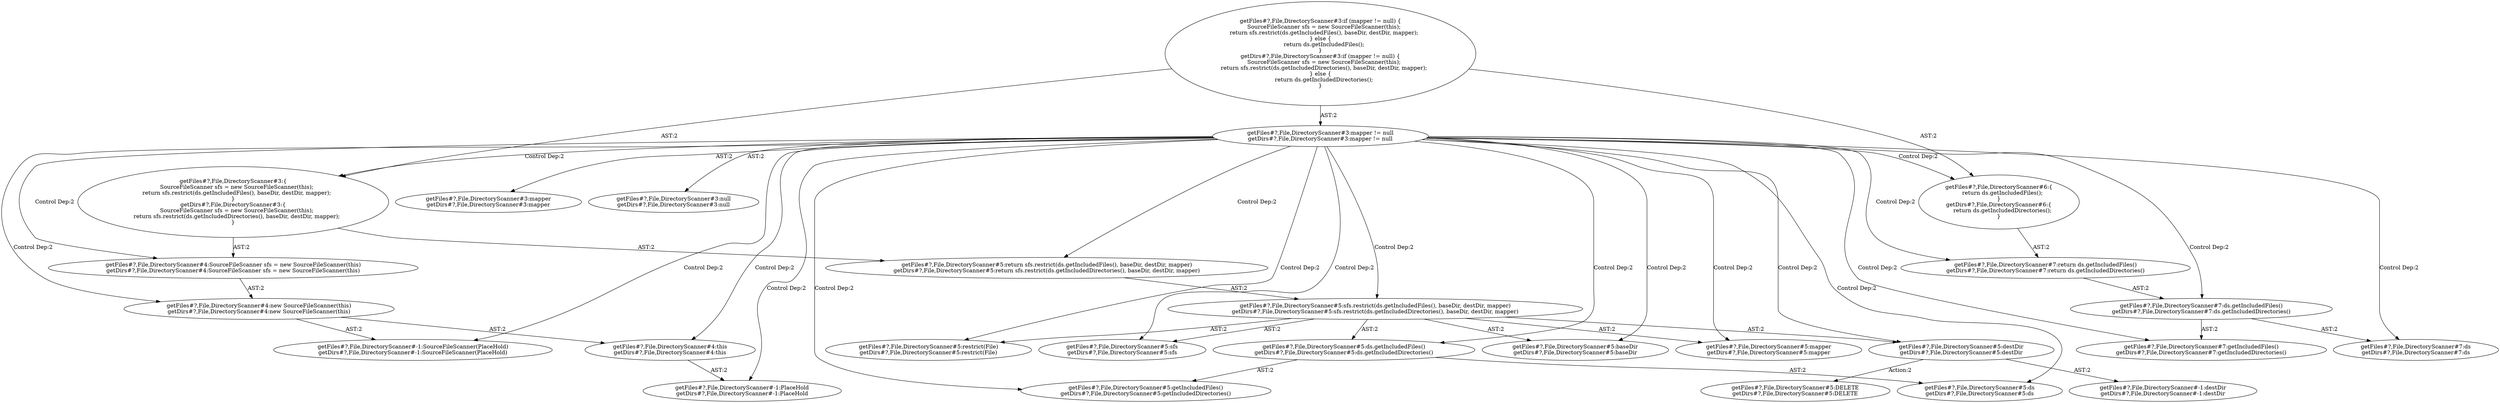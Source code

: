 digraph "Pattern" {
0 [label="getFiles#?,File,DirectoryScanner#5:DELETE
getDirs#?,File,DirectoryScanner#5:DELETE" shape=ellipse]
1 [label="getFiles#?,File,DirectoryScanner#5:destDir
getDirs#?,File,DirectoryScanner#5:destDir" shape=ellipse]
2 [label="getFiles#?,File,DirectoryScanner#3:mapper != null
getDirs#?,File,DirectoryScanner#3:mapper != null" shape=ellipse]
3 [label="getFiles#?,File,DirectoryScanner#3:if (mapper != null) \{
    SourceFileScanner sfs = new SourceFileScanner(this);
    return sfs.restrict(ds.getIncludedFiles(), baseDir, destDir, mapper);
\} else \{
    return ds.getIncludedFiles();
\}
getDirs#?,File,DirectoryScanner#3:if (mapper != null) \{
    SourceFileScanner sfs = new SourceFileScanner(this);
    return sfs.restrict(ds.getIncludedDirectories(), baseDir, destDir, mapper);
\} else \{
    return ds.getIncludedDirectories();
\}" shape=ellipse]
4 [label="getFiles#?,File,DirectoryScanner#3:mapper
getDirs#?,File,DirectoryScanner#3:mapper" shape=ellipse]
5 [label="getFiles#?,File,DirectoryScanner#3:null
getDirs#?,File,DirectoryScanner#3:null" shape=ellipse]
6 [label="getFiles#?,File,DirectoryScanner#3:\{
    SourceFileScanner sfs = new SourceFileScanner(this);
    return sfs.restrict(ds.getIncludedFiles(), baseDir, destDir, mapper);
\}
getDirs#?,File,DirectoryScanner#3:\{
    SourceFileScanner sfs = new SourceFileScanner(this);
    return sfs.restrict(ds.getIncludedDirectories(), baseDir, destDir, mapper);
\}" shape=ellipse]
7 [label="getFiles#?,File,DirectoryScanner#4:SourceFileScanner sfs = new SourceFileScanner(this)
getDirs#?,File,DirectoryScanner#4:SourceFileScanner sfs = new SourceFileScanner(this)" shape=ellipse]
8 [label="getFiles#?,File,DirectoryScanner#4:new SourceFileScanner(this)
getDirs#?,File,DirectoryScanner#4:new SourceFileScanner(this)" shape=ellipse]
9 [label="getFiles#?,File,DirectoryScanner#-1:SourceFileScanner(PlaceHold)
getDirs#?,File,DirectoryScanner#-1:SourceFileScanner(PlaceHold)" shape=ellipse]
10 [label="getFiles#?,File,DirectoryScanner#4:this
getDirs#?,File,DirectoryScanner#4:this" shape=ellipse]
11 [label="getFiles#?,File,DirectoryScanner#-1:PlaceHold
getDirs#?,File,DirectoryScanner#-1:PlaceHold" shape=ellipse]
12 [label="getFiles#?,File,DirectoryScanner#5:return sfs.restrict(ds.getIncludedFiles(), baseDir, destDir, mapper)
getDirs#?,File,DirectoryScanner#5:return sfs.restrict(ds.getIncludedDirectories(), baseDir, destDir, mapper)" shape=ellipse]
13 [label="getFiles#?,File,DirectoryScanner#5:sfs.restrict(ds.getIncludedFiles(), baseDir, destDir, mapper)
getDirs#?,File,DirectoryScanner#5:sfs.restrict(ds.getIncludedDirectories(), baseDir, destDir, mapper)" shape=ellipse]
14 [label="getFiles#?,File,DirectoryScanner#5:restrict(File)
getDirs#?,File,DirectoryScanner#5:restrict(File)" shape=ellipse]
15 [label="getFiles#?,File,DirectoryScanner#5:sfs
getDirs#?,File,DirectoryScanner#5:sfs" shape=ellipse]
16 [label="getFiles#?,File,DirectoryScanner#5:ds.getIncludedFiles()
getDirs#?,File,DirectoryScanner#5:ds.getIncludedDirectories()" shape=ellipse]
17 [label="getFiles#?,File,DirectoryScanner#5:getIncludedFiles()
getDirs#?,File,DirectoryScanner#5:getIncludedDirectories()" shape=ellipse]
18 [label="getFiles#?,File,DirectoryScanner#5:ds
getDirs#?,File,DirectoryScanner#5:ds" shape=ellipse]
19 [label="getFiles#?,File,DirectoryScanner#5:baseDir
getDirs#?,File,DirectoryScanner#5:baseDir" shape=ellipse]
20 [label="getFiles#?,File,DirectoryScanner#5:mapper
getDirs#?,File,DirectoryScanner#5:mapper" shape=ellipse]
21 [label="getFiles#?,File,DirectoryScanner#6:\{
    return ds.getIncludedFiles();
\}
getDirs#?,File,DirectoryScanner#6:\{
    return ds.getIncludedDirectories();
\}" shape=ellipse]
22 [label="getFiles#?,File,DirectoryScanner#7:return ds.getIncludedFiles()
getDirs#?,File,DirectoryScanner#7:return ds.getIncludedDirectories()" shape=ellipse]
23 [label="getFiles#?,File,DirectoryScanner#7:ds.getIncludedFiles()
getDirs#?,File,DirectoryScanner#7:ds.getIncludedDirectories()" shape=ellipse]
24 [label="getFiles#?,File,DirectoryScanner#7:getIncludedFiles()
getDirs#?,File,DirectoryScanner#7:getIncludedDirectories()" shape=ellipse]
25 [label="getFiles#?,File,DirectoryScanner#7:ds
getDirs#?,File,DirectoryScanner#7:ds" shape=ellipse]
26 [label="getFiles#?,File,DirectoryScanner#-1:destDir
getDirs#?,File,DirectoryScanner#-1:destDir" shape=ellipse]
1 -> 0 [label="Action:2"];
1 -> 26 [label="AST:2"];
2 -> 1 [label="Control Dep:2"];
2 -> 4 [label="AST:2"];
2 -> 5 [label="AST:2"];
2 -> 6 [label="Control Dep:2"];
2 -> 7 [label="Control Dep:2"];
2 -> 8 [label="Control Dep:2"];
2 -> 9 [label="Control Dep:2"];
2 -> 10 [label="Control Dep:2"];
2 -> 11 [label="Control Dep:2"];
2 -> 12 [label="Control Dep:2"];
2 -> 13 [label="Control Dep:2"];
2 -> 14 [label="Control Dep:2"];
2 -> 15 [label="Control Dep:2"];
2 -> 16 [label="Control Dep:2"];
2 -> 17 [label="Control Dep:2"];
2 -> 18 [label="Control Dep:2"];
2 -> 19 [label="Control Dep:2"];
2 -> 20 [label="Control Dep:2"];
2 -> 21 [label="Control Dep:2"];
2 -> 22 [label="Control Dep:2"];
2 -> 23 [label="Control Dep:2"];
2 -> 24 [label="Control Dep:2"];
2 -> 25 [label="Control Dep:2"];
3 -> 2 [label="AST:2"];
3 -> 6 [label="AST:2"];
3 -> 21 [label="AST:2"];
6 -> 7 [label="AST:2"];
6 -> 12 [label="AST:2"];
7 -> 8 [label="AST:2"];
8 -> 9 [label="AST:2"];
8 -> 10 [label="AST:2"];
10 -> 11 [label="AST:2"];
12 -> 13 [label="AST:2"];
13 -> 1 [label="AST:2"];
13 -> 15 [label="AST:2"];
13 -> 14 [label="AST:2"];
13 -> 16 [label="AST:2"];
13 -> 19 [label="AST:2"];
13 -> 20 [label="AST:2"];
16 -> 18 [label="AST:2"];
16 -> 17 [label="AST:2"];
21 -> 22 [label="AST:2"];
22 -> 23 [label="AST:2"];
23 -> 25 [label="AST:2"];
23 -> 24 [label="AST:2"];
}